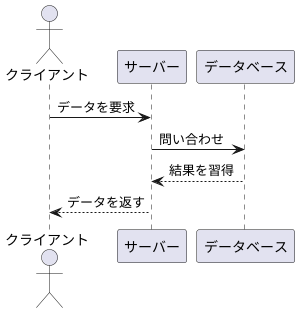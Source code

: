 @startuml
actor Client as "クライアント"
participant Server as "サーバー"
participant Database as "データベース"
Client -> Server: データを要求
Server -> Database: 問い合わせ
Database --> Server: 結果を習得
Server --> Client: データを返す
